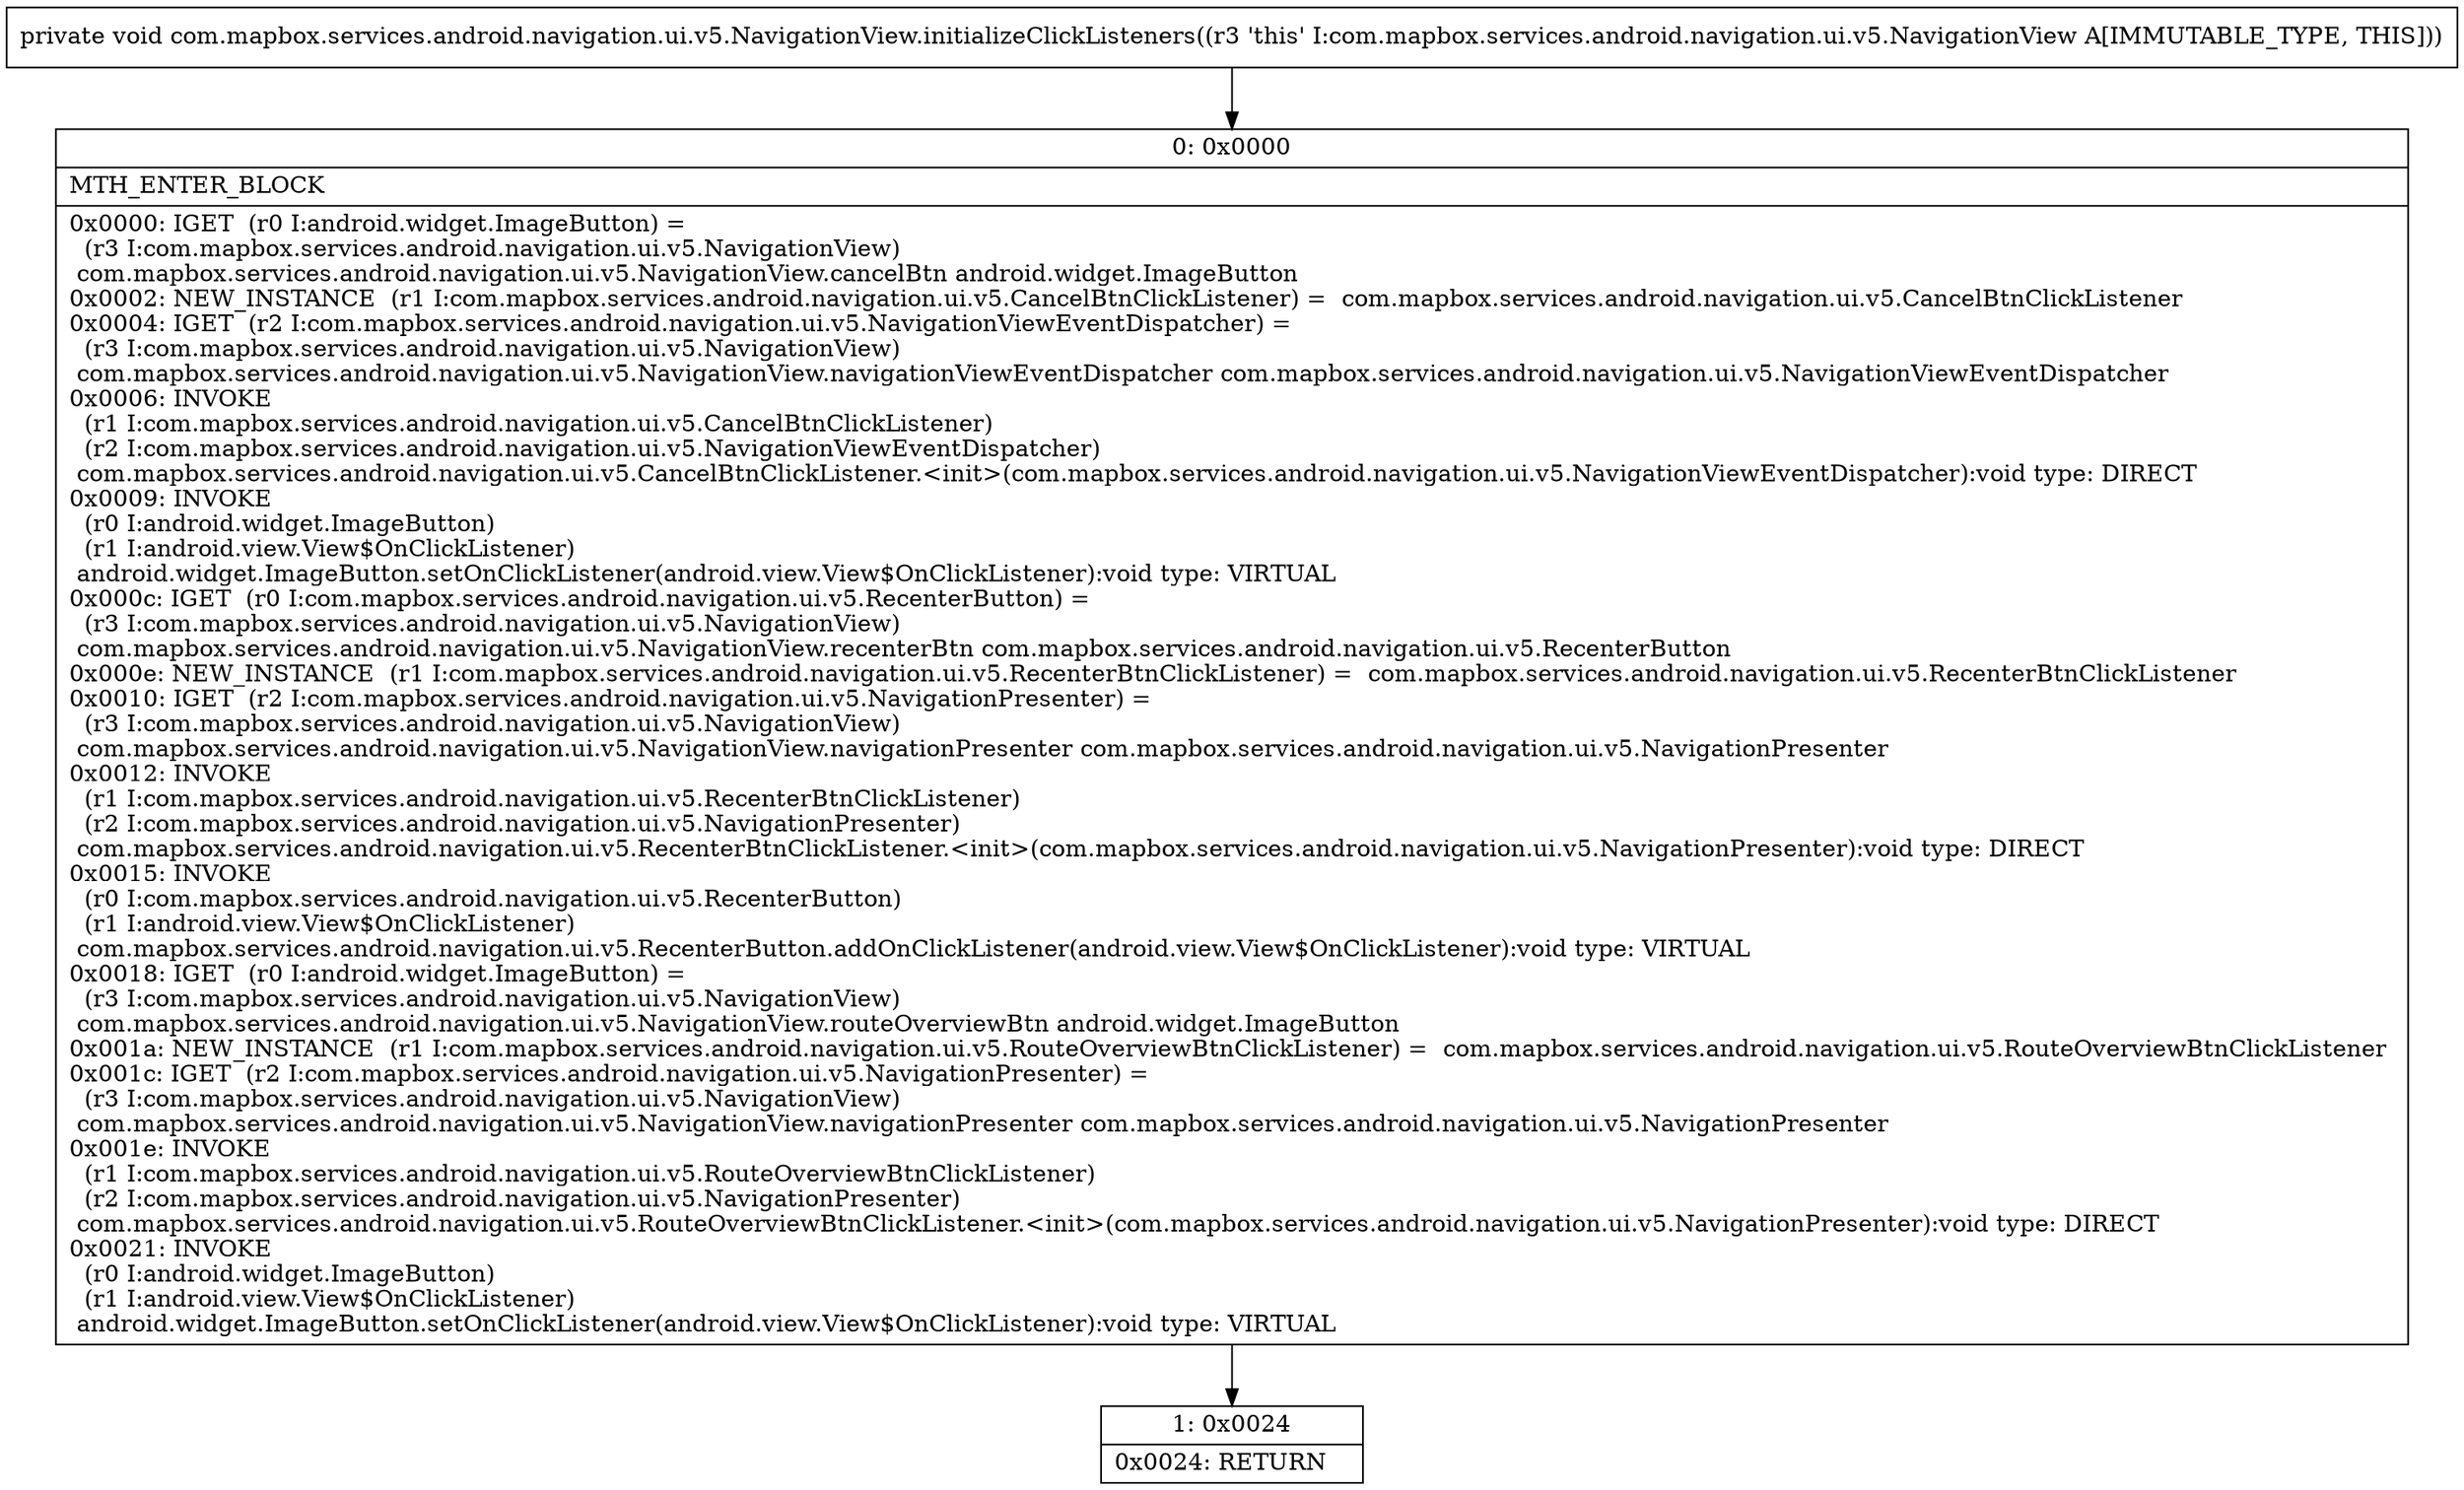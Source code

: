 digraph "CFG forcom.mapbox.services.android.navigation.ui.v5.NavigationView.initializeClickListeners()V" {
Node_0 [shape=record,label="{0\:\ 0x0000|MTH_ENTER_BLOCK\l|0x0000: IGET  (r0 I:android.widget.ImageButton) = \l  (r3 I:com.mapbox.services.android.navigation.ui.v5.NavigationView)\l com.mapbox.services.android.navigation.ui.v5.NavigationView.cancelBtn android.widget.ImageButton \l0x0002: NEW_INSTANCE  (r1 I:com.mapbox.services.android.navigation.ui.v5.CancelBtnClickListener) =  com.mapbox.services.android.navigation.ui.v5.CancelBtnClickListener \l0x0004: IGET  (r2 I:com.mapbox.services.android.navigation.ui.v5.NavigationViewEventDispatcher) = \l  (r3 I:com.mapbox.services.android.navigation.ui.v5.NavigationView)\l com.mapbox.services.android.navigation.ui.v5.NavigationView.navigationViewEventDispatcher com.mapbox.services.android.navigation.ui.v5.NavigationViewEventDispatcher \l0x0006: INVOKE  \l  (r1 I:com.mapbox.services.android.navigation.ui.v5.CancelBtnClickListener)\l  (r2 I:com.mapbox.services.android.navigation.ui.v5.NavigationViewEventDispatcher)\l com.mapbox.services.android.navigation.ui.v5.CancelBtnClickListener.\<init\>(com.mapbox.services.android.navigation.ui.v5.NavigationViewEventDispatcher):void type: DIRECT \l0x0009: INVOKE  \l  (r0 I:android.widget.ImageButton)\l  (r1 I:android.view.View$OnClickListener)\l android.widget.ImageButton.setOnClickListener(android.view.View$OnClickListener):void type: VIRTUAL \l0x000c: IGET  (r0 I:com.mapbox.services.android.navigation.ui.v5.RecenterButton) = \l  (r3 I:com.mapbox.services.android.navigation.ui.v5.NavigationView)\l com.mapbox.services.android.navigation.ui.v5.NavigationView.recenterBtn com.mapbox.services.android.navigation.ui.v5.RecenterButton \l0x000e: NEW_INSTANCE  (r1 I:com.mapbox.services.android.navigation.ui.v5.RecenterBtnClickListener) =  com.mapbox.services.android.navigation.ui.v5.RecenterBtnClickListener \l0x0010: IGET  (r2 I:com.mapbox.services.android.navigation.ui.v5.NavigationPresenter) = \l  (r3 I:com.mapbox.services.android.navigation.ui.v5.NavigationView)\l com.mapbox.services.android.navigation.ui.v5.NavigationView.navigationPresenter com.mapbox.services.android.navigation.ui.v5.NavigationPresenter \l0x0012: INVOKE  \l  (r1 I:com.mapbox.services.android.navigation.ui.v5.RecenterBtnClickListener)\l  (r2 I:com.mapbox.services.android.navigation.ui.v5.NavigationPresenter)\l com.mapbox.services.android.navigation.ui.v5.RecenterBtnClickListener.\<init\>(com.mapbox.services.android.navigation.ui.v5.NavigationPresenter):void type: DIRECT \l0x0015: INVOKE  \l  (r0 I:com.mapbox.services.android.navigation.ui.v5.RecenterButton)\l  (r1 I:android.view.View$OnClickListener)\l com.mapbox.services.android.navigation.ui.v5.RecenterButton.addOnClickListener(android.view.View$OnClickListener):void type: VIRTUAL \l0x0018: IGET  (r0 I:android.widget.ImageButton) = \l  (r3 I:com.mapbox.services.android.navigation.ui.v5.NavigationView)\l com.mapbox.services.android.navigation.ui.v5.NavigationView.routeOverviewBtn android.widget.ImageButton \l0x001a: NEW_INSTANCE  (r1 I:com.mapbox.services.android.navigation.ui.v5.RouteOverviewBtnClickListener) =  com.mapbox.services.android.navigation.ui.v5.RouteOverviewBtnClickListener \l0x001c: IGET  (r2 I:com.mapbox.services.android.navigation.ui.v5.NavigationPresenter) = \l  (r3 I:com.mapbox.services.android.navigation.ui.v5.NavigationView)\l com.mapbox.services.android.navigation.ui.v5.NavigationView.navigationPresenter com.mapbox.services.android.navigation.ui.v5.NavigationPresenter \l0x001e: INVOKE  \l  (r1 I:com.mapbox.services.android.navigation.ui.v5.RouteOverviewBtnClickListener)\l  (r2 I:com.mapbox.services.android.navigation.ui.v5.NavigationPresenter)\l com.mapbox.services.android.navigation.ui.v5.RouteOverviewBtnClickListener.\<init\>(com.mapbox.services.android.navigation.ui.v5.NavigationPresenter):void type: DIRECT \l0x0021: INVOKE  \l  (r0 I:android.widget.ImageButton)\l  (r1 I:android.view.View$OnClickListener)\l android.widget.ImageButton.setOnClickListener(android.view.View$OnClickListener):void type: VIRTUAL \l}"];
Node_1 [shape=record,label="{1\:\ 0x0024|0x0024: RETURN   \l}"];
MethodNode[shape=record,label="{private void com.mapbox.services.android.navigation.ui.v5.NavigationView.initializeClickListeners((r3 'this' I:com.mapbox.services.android.navigation.ui.v5.NavigationView A[IMMUTABLE_TYPE, THIS])) }"];
MethodNode -> Node_0;
Node_0 -> Node_1;
}

